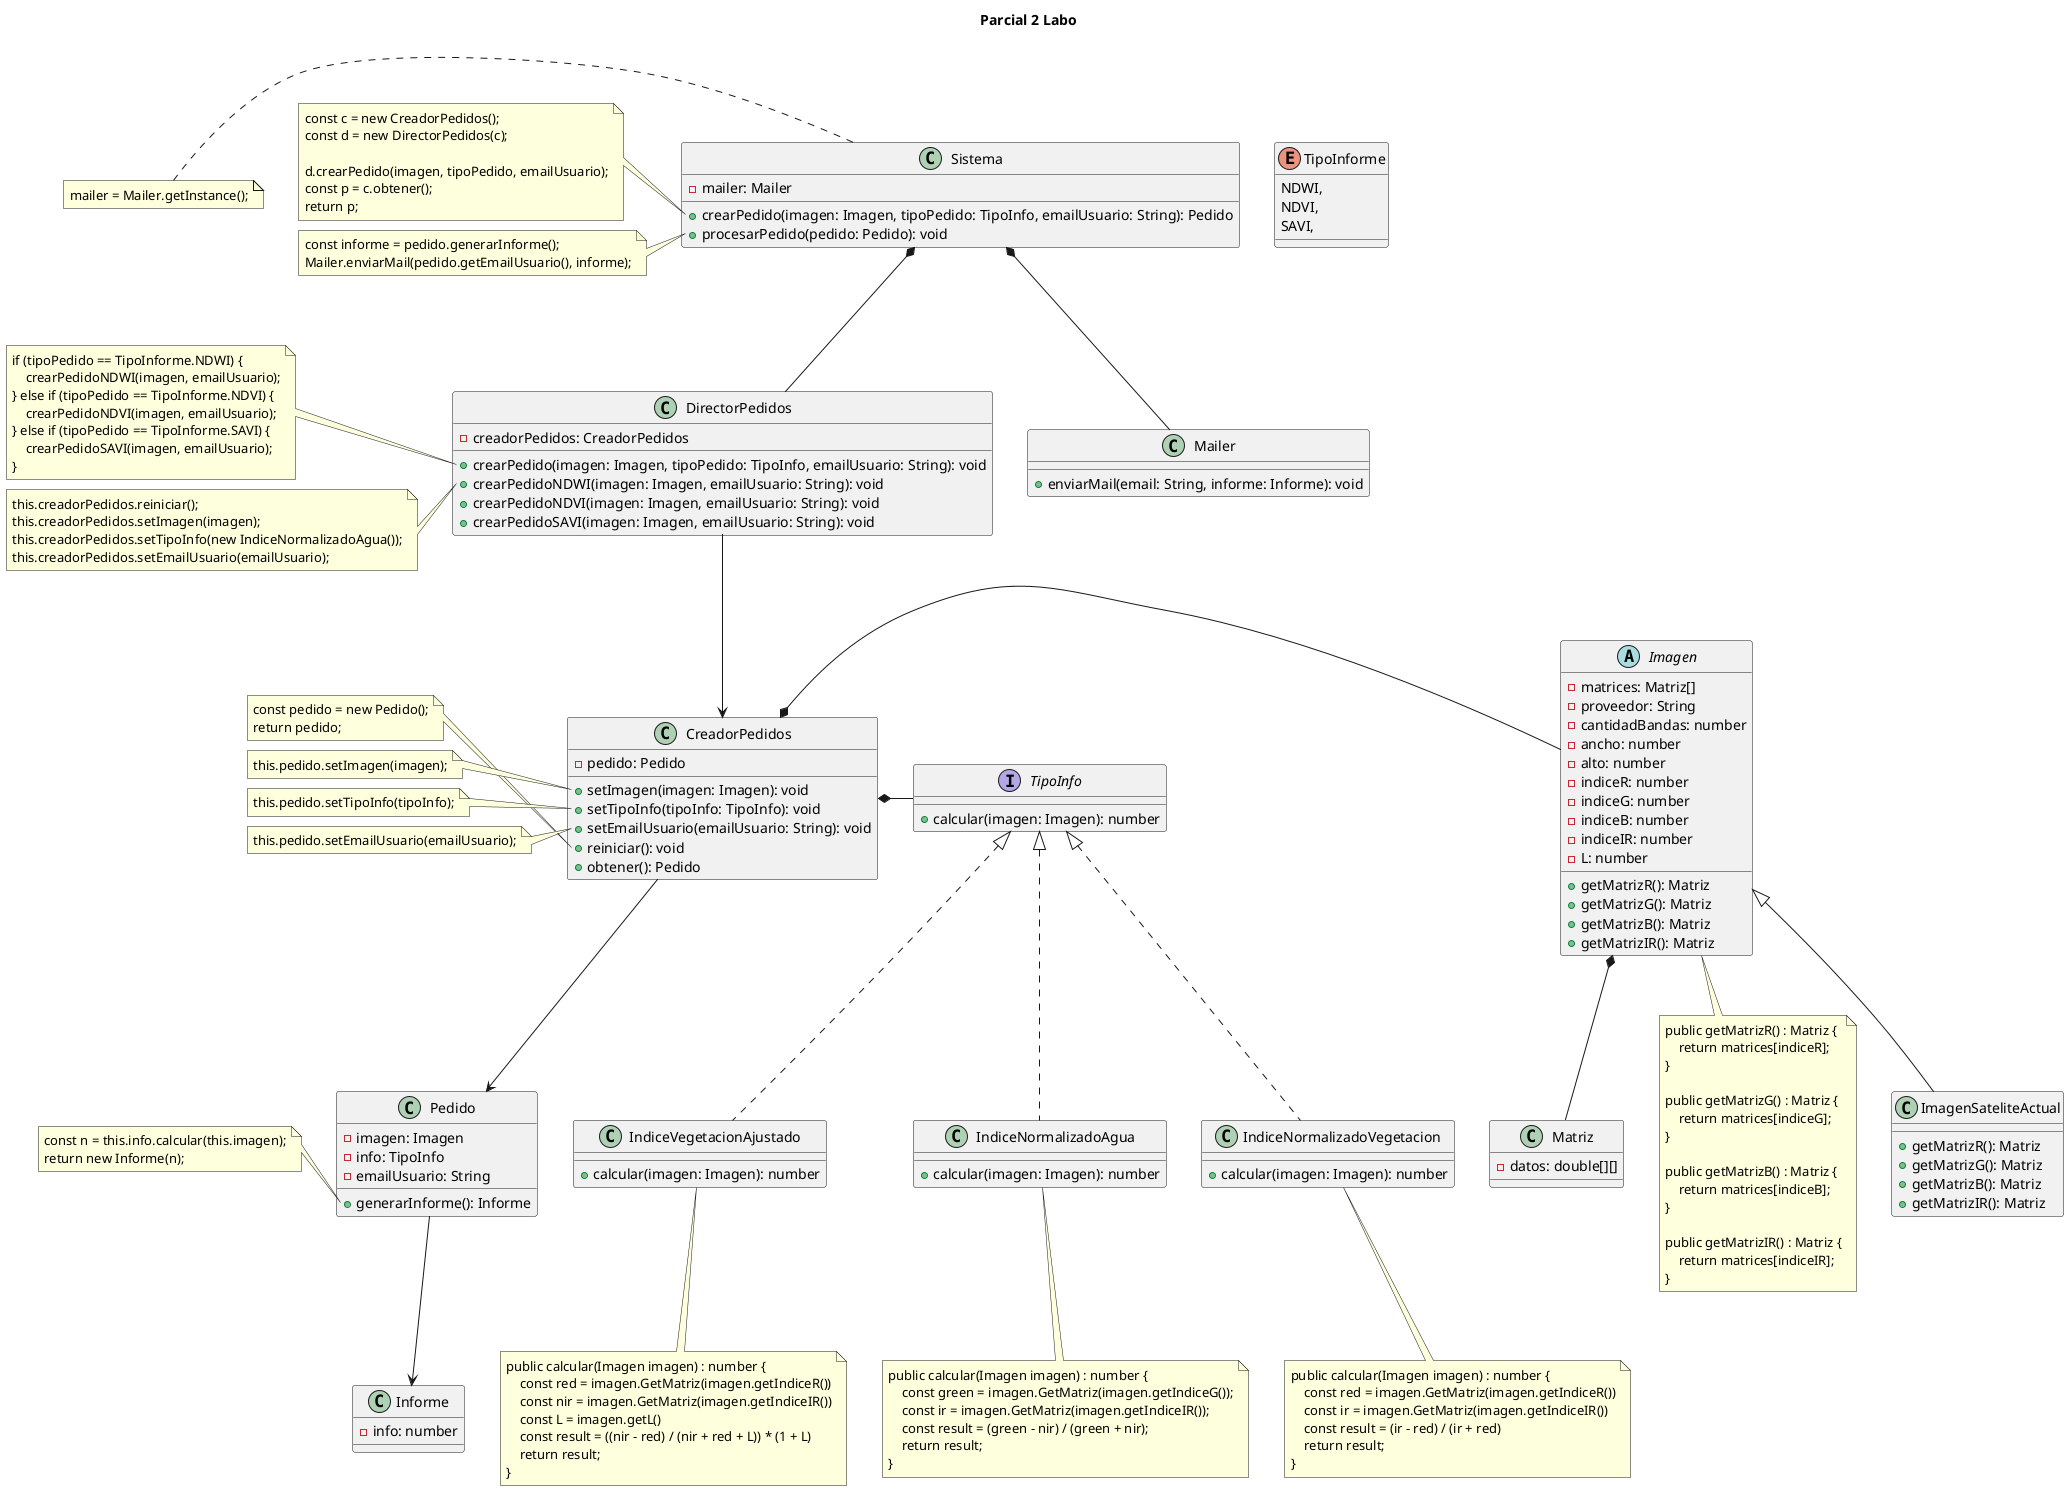 @startuml
'https://plantuml.com/class-diagram

title "Parcial 2 Labo"

class Sistema {
    - mailer: Mailer

    + crearPedido(imagen: Imagen, tipoPedido: TipoInfo, emailUsuario: String): Pedido
    + procesarPedido(pedido: Pedido): void
}

note left of Sistema
    mailer = Mailer.getInstance();
end note

note left of Sistema::crearPedido
    const c = new CreadorPedidos();
    const d = new DirectorPedidos(c);
    
    d.crearPedido(imagen, tipoPedido, emailUsuario);
    const p = c.obtener();
    return p;
end note

note left of Sistema::procesarPedido
    const informe = pedido.generarInforme();
    Mailer.enviarMail(pedido.getEmailUsuario(), informe);
end note


class Mailer {
    + enviarMail(email: String, informe: Informe): void
}

class DirectorPedidos {
    - creadorPedidos: CreadorPedidos

    + crearPedido(imagen: Imagen, tipoPedido: TipoInfo, emailUsuario: String): void
    + crearPedidoNDWI(imagen: Imagen, emailUsuario: String): void
    + crearPedidoNDVI(imagen: Imagen, emailUsuario: String): void
    + crearPedidoSAVI(imagen: Imagen, emailUsuario: String): void
}

note left of DirectorPedidos::crearPedido
    if (tipoPedido == TipoInforme.NDWI) {
        crearPedidoNDWI(imagen, emailUsuario);
    } else if (tipoPedido == TipoInforme.NDVI) {
        crearPedidoNDVI(imagen, emailUsuario);
    } else if (tipoPedido == TipoInforme.SAVI) {
        crearPedidoSAVI(imagen, emailUsuario);
    }
end note

note left of DirectorPedidos::crearPedidoNDWI
    this.creadorPedidos.reiniciar();
    this.creadorPedidos.setImagen(imagen);
    this.creadorPedidos.setTipoInfo(new IndiceNormalizadoAgua());
    this.creadorPedidos.setEmailUsuario(emailUsuario);
end note

enum TipoInforme {
    NDWI, 
    NDVI, 
    SAVI, 
}

class CreadorPedidos {
    - pedido: Pedido

    + setImagen(imagen: Imagen): void
    + setTipoInfo(tipoInfo: TipoInfo): void
    + setEmailUsuario(emailUsuario: String): void
    + reiniciar(): void
    + obtener(): Pedido
}

note left of CreadorPedidos::reiniciar
    const pedido = new Pedido();
    return pedido;
end note

note left of CreadorPedidos::setImagen
    this.pedido.setImagen(imagen);
end note

note left of CreadorPedidos::setTipoInfo
    this.pedido.setTipoInfo(tipoInfo);
end note

note left of CreadorPedidos::setEmailUsuario
    this.pedido.setEmailUsuario(emailUsuario);
end note

note left of CreadorPedidos::crear
    return this.pedido;
end note


class Informe {
    - info: number
}

class Pedido {
    - imagen: Imagen
    - info: TipoInfo
    - emailUsuario: String

    + generarInforme(): Informe
}

note left of Pedido::generarInforme
    const n = this.info.calcular(this.imagen);
    return new Informe(n);
end note

abstract class Imagen {
    - matrices: Matriz[]
    - proveedor: String
    - cantidadBandas: number
    - ancho: number
    - alto: number
    - indiceR: number
    - indiceG: number
    - indiceB: number
    - indiceIR: number
    - L: number

    + getMatrizR(): Matriz
    + getMatrizG(): Matriz
    + getMatrizB(): Matriz
    + getMatrizIR(): Matriz
}

note bottom of Imagen
    public getMatrizR() : Matriz {
        return matrices[indiceR];
    }

    public getMatrizG() : Matriz {
        return matrices[indiceG];
    }

    public getMatrizB() : Matriz {
        return matrices[indiceB];
    }

    public getMatrizIR() : Matriz {
        return matrices[indiceIR];
    }
end note

class ImagenSateliteActual extends Imagen {
    + getMatrizR(): Matriz
    + getMatrizG(): Matriz
    + getMatrizB(): Matriz
    + getMatrizIR(): Matriz
}

class Matriz {
    - datos: double[][]
}

interface TipoInfo {
    + calcular(imagen: Imagen): number
}

class IndiceNormalizadoAgua implements TipoInfo {
    'NDWI
    + calcular(imagen: Imagen): number
}

note bottom of  IndiceNormalizadoAgua
    public calcular(Imagen imagen) : number {
        const green = imagen.GetMatriz(imagen.getIndiceG());
        const ir = imagen.GetMatriz(imagen.getIndiceIR());
        const result = (green - nir) / (green + nir);
        return result;
    }
end note

class IndiceNormalizadoVegetacion implements TipoInfo {
    'NDVI
    + calcular(imagen: Imagen): number
}

note bottom of IndiceNormalizadoVegetacion
    public calcular(Imagen imagen) : number {
        const red = imagen.GetMatriz(imagen.getIndiceR())
        const ir = imagen.GetMatriz(imagen.getIndiceIR())
        const result = (ir - red) / (ir + red)
        return result;
    }
end note

class IndiceVegetacionAjustado implements TipoInfo {
    'SAVI
    + calcular(imagen: Imagen): number
}

note bottom of IndiceVegetacionAjustado
    public calcular(Imagen imagen) : number {
        const red = imagen.GetMatriz(imagen.getIndiceR())
        const nir = imagen.GetMatriz(imagen.getIndiceIR())
        const L = imagen.getL()
        const result = ((nir - red) / (nir + red + L)) * (1 + L)
        return result;
    }
end note

' relaciones
DirectorPedidos --> CreadorPedidos
Imagen *-- Matriz
CreadorPedidos *-r- Imagen
CreadorPedidos *-r- TipoInfo
Sistema *-- DirectorPedidos
Sistema *-- Mailer
CreadorPedidos --> Pedido
Pedido --> Informe

@enduml